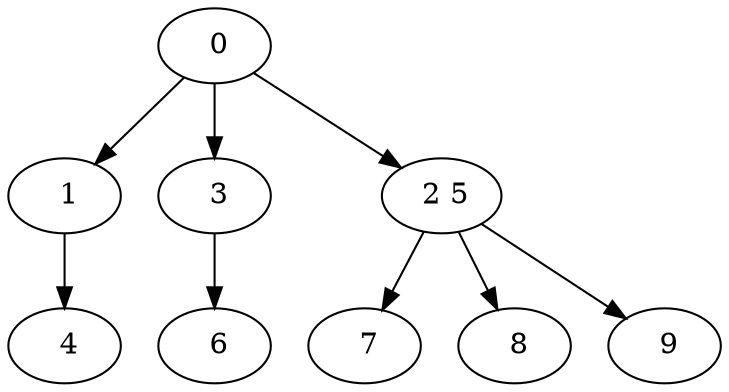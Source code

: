 digraph mytree {
" 0" -> " 1";
" 0" -> " 3";
" 0" -> " 2 5";
" 1" -> " 4";
" 3" -> " 6";
" 2 5" -> " 7";
" 2 5" -> " 8";
" 2 5" -> " 9";
" 4";
" 6";
" 7";
" 8";
" 9";
}
